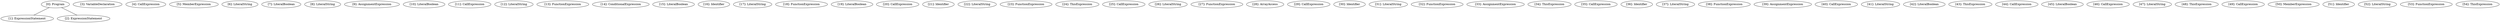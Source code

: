 // Result
graph {
	0 [label="[0]: Program"]
	1 [label="[1]: ExpressionStatement"]
	2 [label="[2]: ExpressionStatement"]
	3 [label="[3]: VariableDeclaration"]
	4 [label="[4]: CallExpression"]
	5 [label="[5]: MemberExpression"]
	6 [label="[6]: LiteralString"]
	7 [label="[7]: LiteralBoolean"]
	8 [label="[8]: LiteralString"]
	9 [label="[9]: AssignmentExpression"]
	10 [label="[10]: LiteralBoolean"]
	11 [label="[11]: CallExpression"]
	12 [label="[12]: LiteralString"]
	13 [label="[13]: FunctionExpression"]
	14 [label="[14]: ConditionalExpression"]
	15 [label="[15]: LiteralBoolean"]
	16 [label="[16]: Identifier"]
	17 [label="[17]: LiteralString"]
	18 [label="[18]: FunctionExpression"]
	19 [label="[19]: LiteralBoolean"]
	20 [label="[20]: CallExpression"]
	21 [label="[21]: Identifier"]
	22 [label="[22]: LiteralString"]
	23 [label="[23]: FunctionExpression"]
	24 [label="[24]: ThisExpression"]
	25 [label="[25]: CallExpression"]
	26 [label="[26]: LiteralString"]
	27 [label="[27]: FunctionExpression"]
	28 [label="[28]: ArrayAccess"]
	29 [label="[29]: CallExpression"]
	30 [label="[30]: Identifier"]
	31 [label="[31]: LiteralString"]
	32 [label="[32]: FunctionExpression"]
	33 [label="[33]: AssignmentExpression"]
	34 [label="[34]: ThisExpression"]
	35 [label="[35]: CallExpression"]
	36 [label="[36]: Identifier"]
	37 [label="[37]: LiteralString"]
	38 [label="[38]: FunctionExpression"]
	39 [label="[39]: AssignmentExpression"]
	40 [label="[40]: CallExpression"]
	41 [label="[41]: LiteralString"]
	42 [label="[42]: LiteralBoolean"]
	43 [label="[43]: ThisExpression"]
	44 [label="[44]: CallExpression"]
	45 [label="[45]: LiteralBoolean"]
	46 [label="[46]: CallExpression"]
	47 [label="[47]: LiteralString"]
	48 [label="[48]: ThisExpression"]
	49 [label="[49]: CallExpression"]
	50 [label="[50]: MemberExpression"]
	51 [label="[51]: Identifier"]
	52 [label="[52]: LiteralString"]
	53 [label="[53]: FunctionExpression"]
	54 [label="[54]: ThisExpression"]
	0 -- 1
	0 -- 2
}
